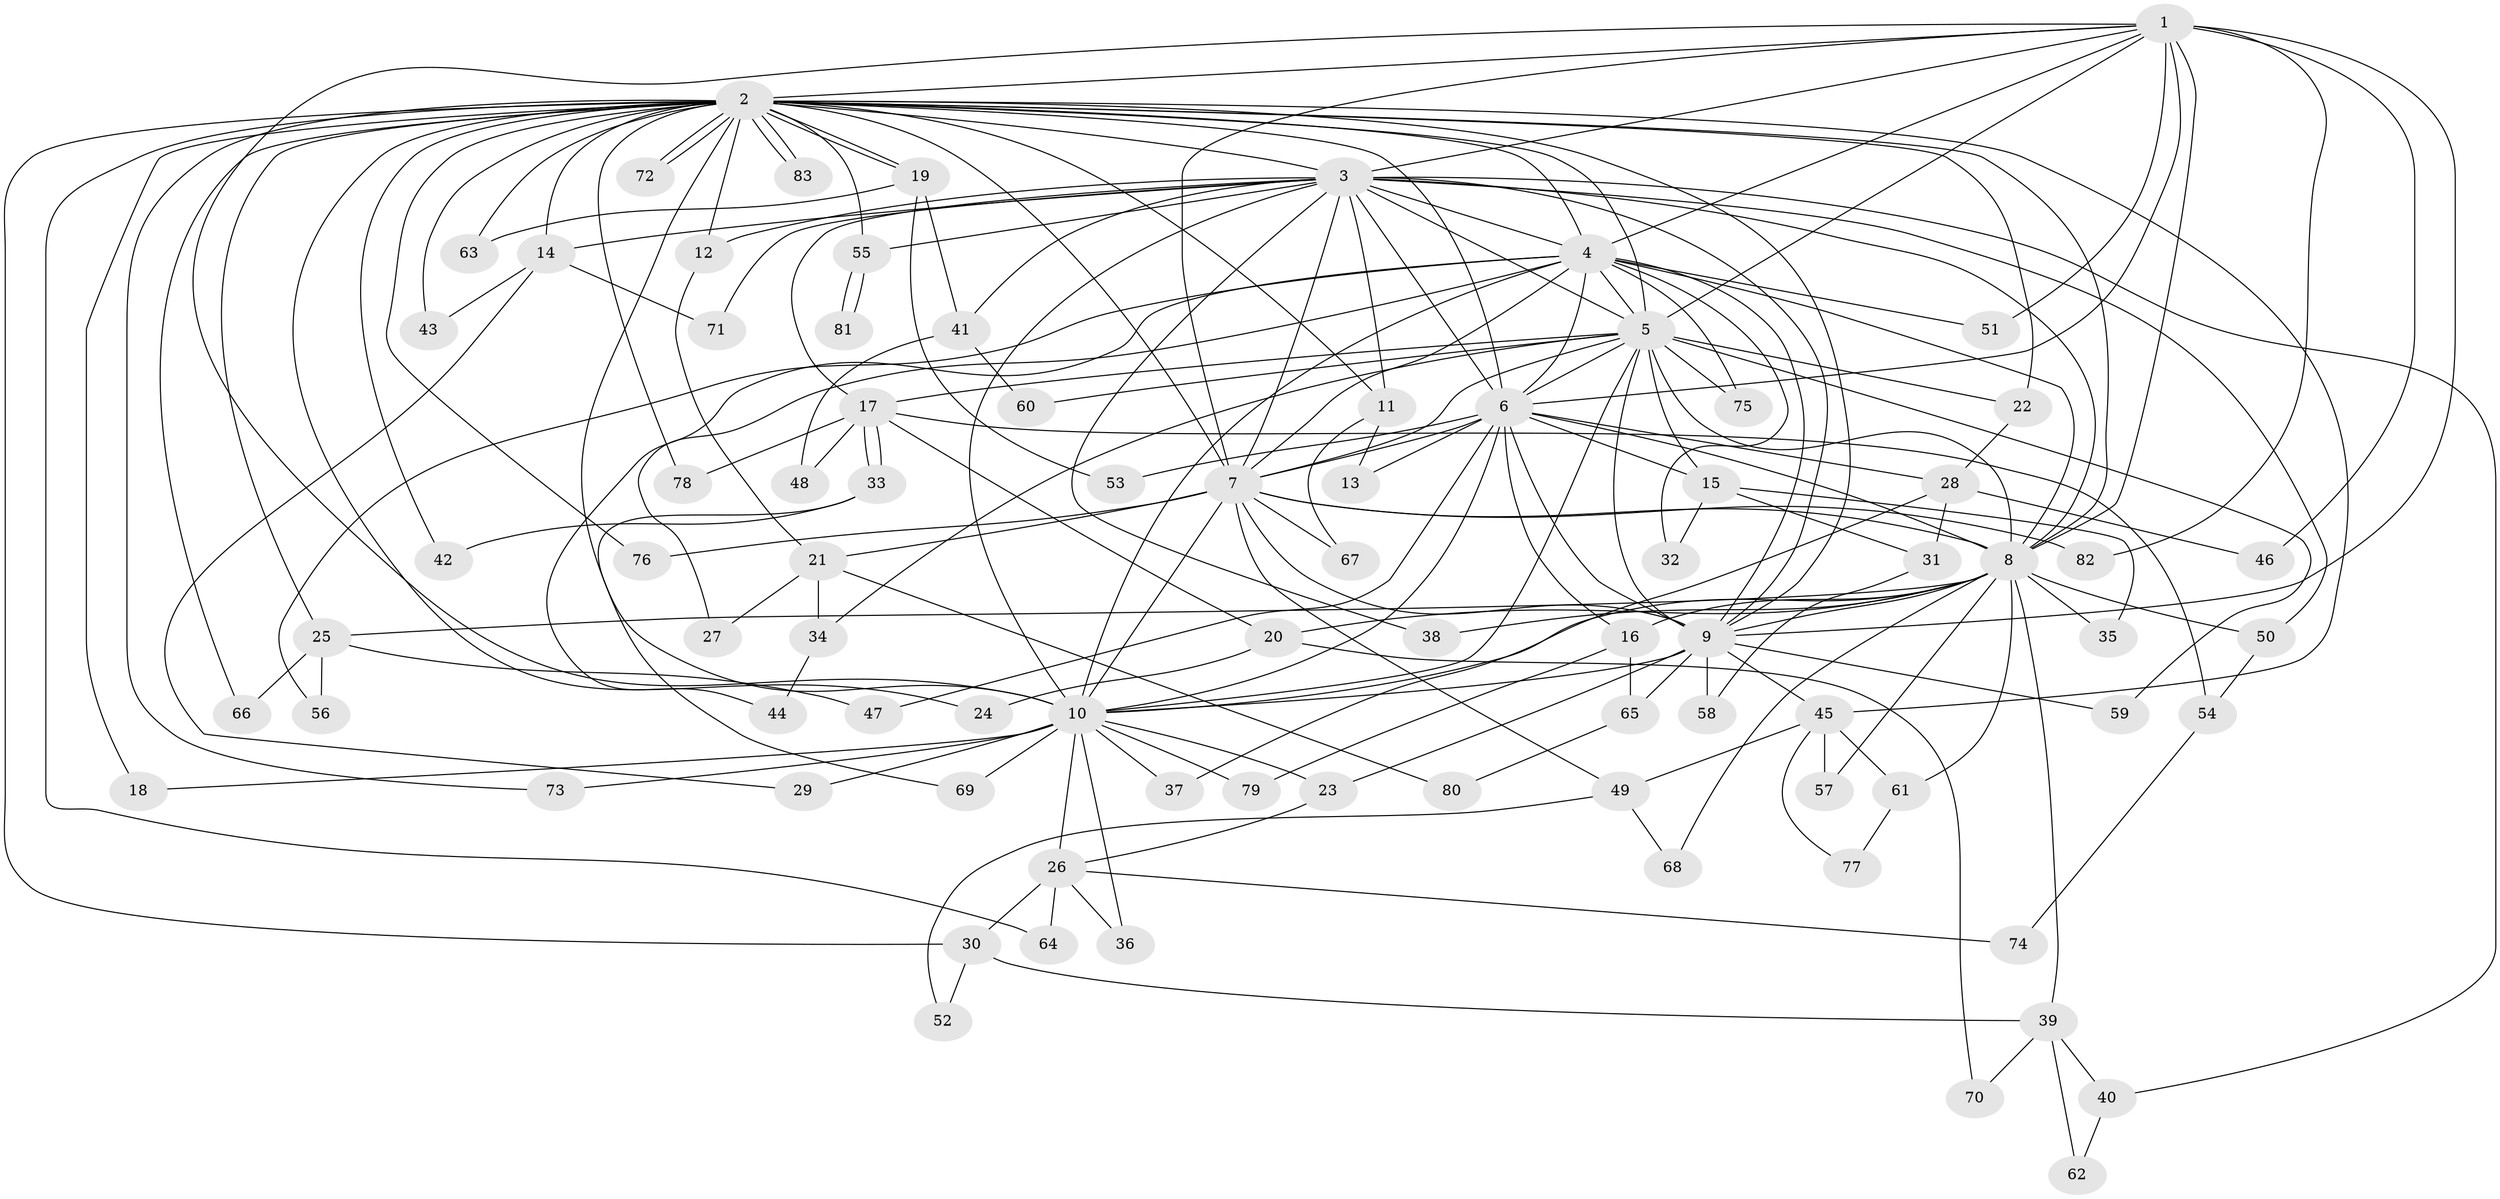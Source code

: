 // Generated by graph-tools (version 1.1) at 2025/11/02/27/25 16:11:03]
// undirected, 83 vertices, 191 edges
graph export_dot {
graph [start="1"]
  node [color=gray90,style=filled];
  1;
  2;
  3;
  4;
  5;
  6;
  7;
  8;
  9;
  10;
  11;
  12;
  13;
  14;
  15;
  16;
  17;
  18;
  19;
  20;
  21;
  22;
  23;
  24;
  25;
  26;
  27;
  28;
  29;
  30;
  31;
  32;
  33;
  34;
  35;
  36;
  37;
  38;
  39;
  40;
  41;
  42;
  43;
  44;
  45;
  46;
  47;
  48;
  49;
  50;
  51;
  52;
  53;
  54;
  55;
  56;
  57;
  58;
  59;
  60;
  61;
  62;
  63;
  64;
  65;
  66;
  67;
  68;
  69;
  70;
  71;
  72;
  73;
  74;
  75;
  76;
  77;
  78;
  79;
  80;
  81;
  82;
  83;
  1 -- 2;
  1 -- 3;
  1 -- 4;
  1 -- 5;
  1 -- 6;
  1 -- 7;
  1 -- 8;
  1 -- 9;
  1 -- 10;
  1 -- 46;
  1 -- 51;
  1 -- 82;
  2 -- 3;
  2 -- 4;
  2 -- 5;
  2 -- 6;
  2 -- 7;
  2 -- 8;
  2 -- 9;
  2 -- 10;
  2 -- 11;
  2 -- 12;
  2 -- 14;
  2 -- 18;
  2 -- 19;
  2 -- 19;
  2 -- 22;
  2 -- 24;
  2 -- 25;
  2 -- 30;
  2 -- 42;
  2 -- 43;
  2 -- 45;
  2 -- 55;
  2 -- 63;
  2 -- 64;
  2 -- 66;
  2 -- 72;
  2 -- 72;
  2 -- 73;
  2 -- 76;
  2 -- 78;
  2 -- 83;
  2 -- 83;
  3 -- 4;
  3 -- 5;
  3 -- 6;
  3 -- 7;
  3 -- 8;
  3 -- 9;
  3 -- 10;
  3 -- 11;
  3 -- 12;
  3 -- 14;
  3 -- 17;
  3 -- 38;
  3 -- 40;
  3 -- 41;
  3 -- 50;
  3 -- 55;
  3 -- 71;
  4 -- 5;
  4 -- 6;
  4 -- 7;
  4 -- 8;
  4 -- 9;
  4 -- 10;
  4 -- 27;
  4 -- 32;
  4 -- 44;
  4 -- 51;
  4 -- 56;
  4 -- 75;
  5 -- 6;
  5 -- 7;
  5 -- 8;
  5 -- 9;
  5 -- 10;
  5 -- 15;
  5 -- 17;
  5 -- 22;
  5 -- 34;
  5 -- 59;
  5 -- 60;
  5 -- 75;
  6 -- 7;
  6 -- 8;
  6 -- 9;
  6 -- 10;
  6 -- 13;
  6 -- 15;
  6 -- 16;
  6 -- 28;
  6 -- 47;
  6 -- 53;
  7 -- 8;
  7 -- 9;
  7 -- 10;
  7 -- 21;
  7 -- 49;
  7 -- 67;
  7 -- 76;
  7 -- 82;
  8 -- 9;
  8 -- 10;
  8 -- 16;
  8 -- 20;
  8 -- 25;
  8 -- 35;
  8 -- 38;
  8 -- 39;
  8 -- 50;
  8 -- 57;
  8 -- 61;
  8 -- 68;
  9 -- 10;
  9 -- 23;
  9 -- 45;
  9 -- 58;
  9 -- 59;
  9 -- 65;
  10 -- 18;
  10 -- 23;
  10 -- 26;
  10 -- 29;
  10 -- 36;
  10 -- 37;
  10 -- 69;
  10 -- 73;
  10 -- 79;
  11 -- 13;
  11 -- 67;
  12 -- 21;
  14 -- 29;
  14 -- 43;
  14 -- 71;
  15 -- 31;
  15 -- 32;
  15 -- 35;
  16 -- 65;
  16 -- 79;
  17 -- 20;
  17 -- 33;
  17 -- 33;
  17 -- 48;
  17 -- 54;
  17 -- 78;
  19 -- 41;
  19 -- 53;
  19 -- 63;
  20 -- 24;
  20 -- 70;
  21 -- 27;
  21 -- 34;
  21 -- 80;
  22 -- 28;
  23 -- 26;
  25 -- 47;
  25 -- 56;
  25 -- 66;
  26 -- 30;
  26 -- 36;
  26 -- 64;
  26 -- 74;
  28 -- 31;
  28 -- 37;
  28 -- 46;
  30 -- 39;
  30 -- 52;
  31 -- 58;
  33 -- 42;
  33 -- 69;
  34 -- 44;
  39 -- 40;
  39 -- 62;
  39 -- 70;
  40 -- 62;
  41 -- 48;
  41 -- 60;
  45 -- 49;
  45 -- 57;
  45 -- 61;
  45 -- 77;
  49 -- 52;
  49 -- 68;
  50 -- 54;
  54 -- 74;
  55 -- 81;
  55 -- 81;
  61 -- 77;
  65 -- 80;
}
